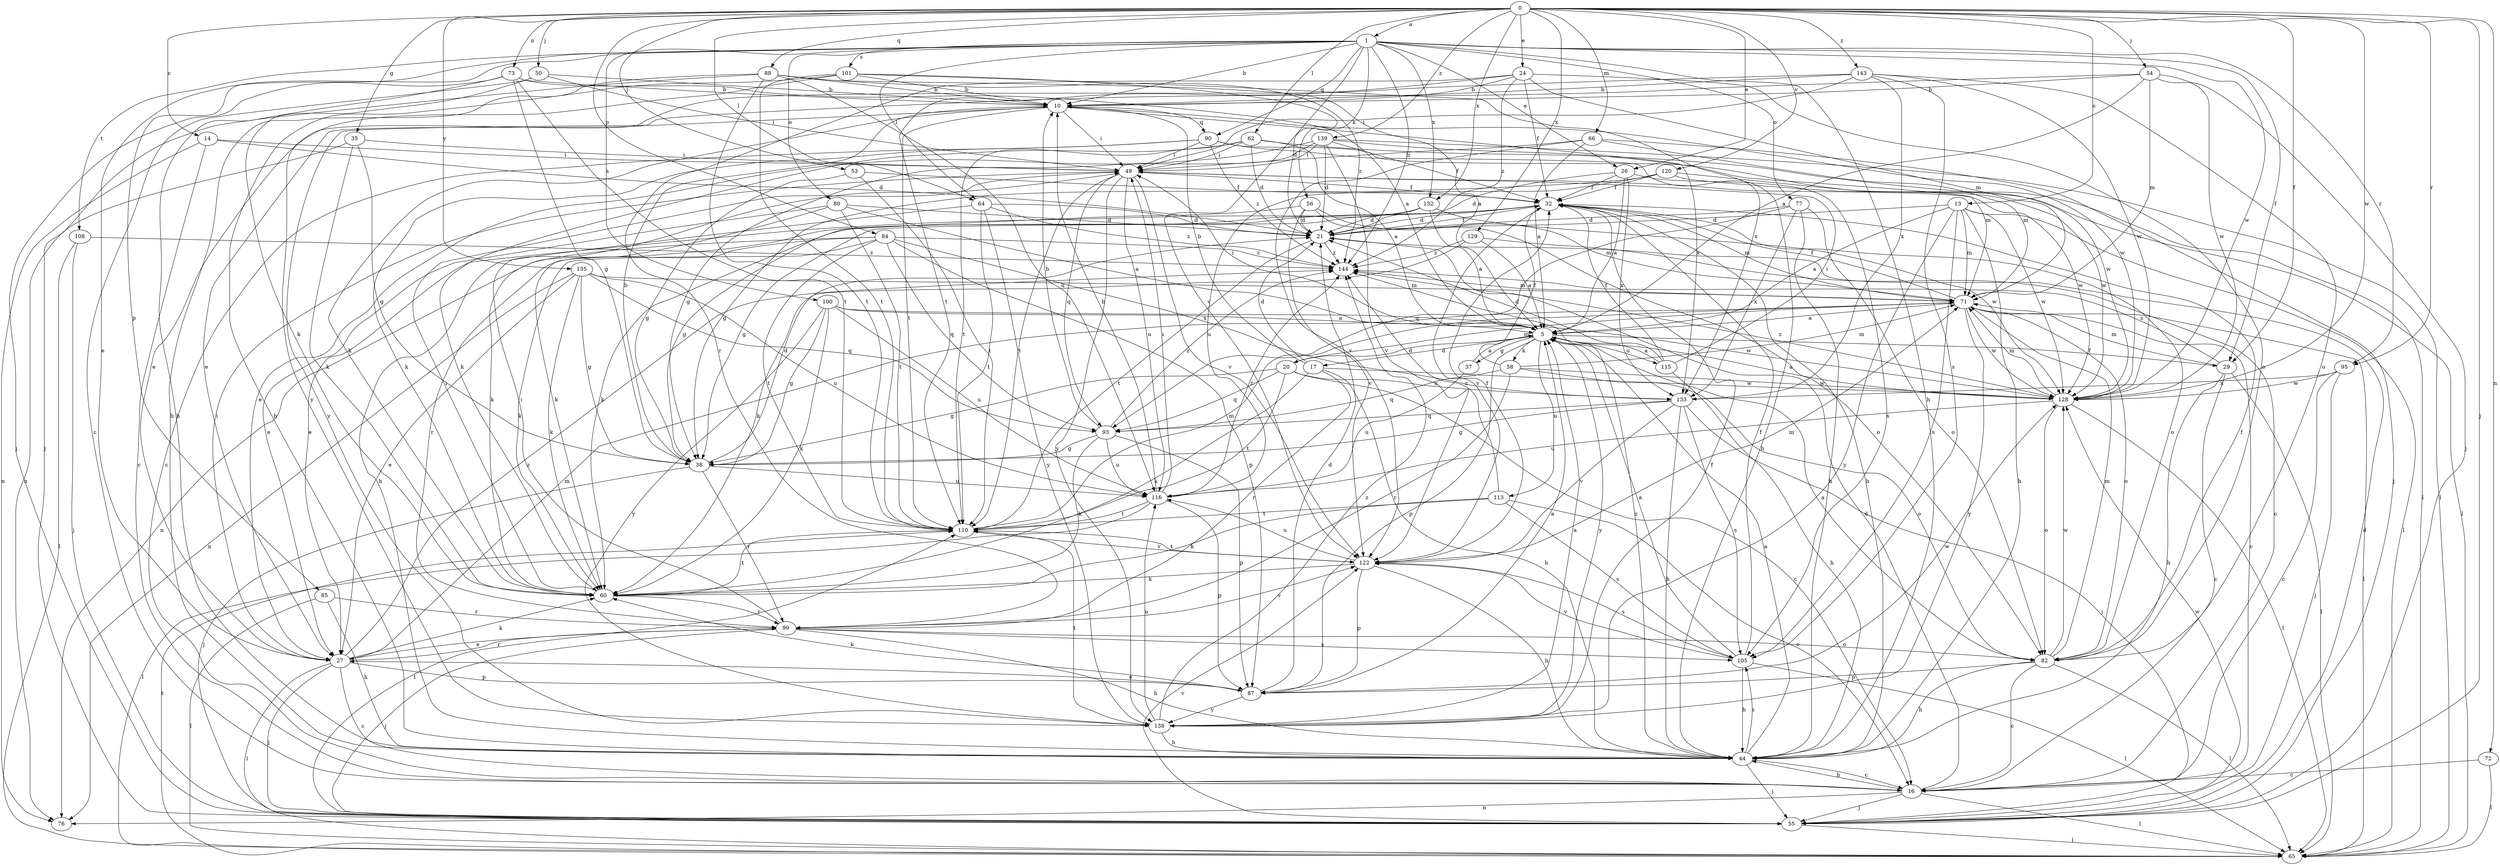strict digraph  {
0;
1;
5;
10;
13;
14;
16;
17;
20;
21;
24;
26;
27;
29;
32;
35;
37;
38;
44;
49;
50;
53;
54;
55;
56;
58;
60;
62;
64;
65;
66;
71;
72;
73;
76;
77;
80;
82;
84;
85;
87;
88;
90;
93;
95;
99;
100;
101;
105;
108;
110;
113;
115;
116;
120;
122;
128;
129;
132;
133;
135;
138;
139;
143;
144;
0 -> 1  [label=a];
0 -> 13  [label=c];
0 -> 14  [label=c];
0 -> 24  [label=e];
0 -> 26  [label=e];
0 -> 29  [label=f];
0 -> 35  [label=g];
0 -> 50  [label=j];
0 -> 53  [label=j];
0 -> 54  [label=j];
0 -> 55  [label=j];
0 -> 62  [label=l];
0 -> 64  [label=l];
0 -> 66  [label=m];
0 -> 72  [label=n];
0 -> 73  [label=n];
0 -> 84  [label=p];
0 -> 88  [label=q];
0 -> 95  [label=r];
0 -> 120  [label=v];
0 -> 128  [label=w];
0 -> 129  [label=x];
0 -> 132  [label=x];
0 -> 135  [label=y];
0 -> 139  [label=z];
0 -> 143  [label=z];
1 -> 10  [label=b];
1 -> 26  [label=e];
1 -> 27  [label=e];
1 -> 29  [label=f];
1 -> 44  [label=h];
1 -> 56  [label=k];
1 -> 64  [label=l];
1 -> 77  [label=o];
1 -> 80  [label=o];
1 -> 85  [label=p];
1 -> 90  [label=q];
1 -> 95  [label=r];
1 -> 100  [label=s];
1 -> 101  [label=s];
1 -> 108  [label=t];
1 -> 122  [label=v];
1 -> 128  [label=w];
1 -> 132  [label=x];
1 -> 144  [label=z];
5 -> 17  [label=d];
5 -> 20  [label=d];
5 -> 29  [label=f];
5 -> 37  [label=g];
5 -> 49  [label=i];
5 -> 58  [label=k];
5 -> 87  [label=p];
5 -> 113  [label=u];
5 -> 115  [label=u];
5 -> 138  [label=y];
10 -> 49  [label=i];
10 -> 60  [label=k];
10 -> 90  [label=q];
10 -> 110  [label=t];
10 -> 128  [label=w];
10 -> 133  [label=x];
10 -> 138  [label=y];
13 -> 5  [label=a];
13 -> 21  [label=d];
13 -> 44  [label=h];
13 -> 65  [label=l];
13 -> 71  [label=m];
13 -> 105  [label=s];
13 -> 128  [label=w];
13 -> 138  [label=y];
14 -> 16  [label=c];
14 -> 21  [label=d];
14 -> 49  [label=i];
14 -> 76  [label=n];
16 -> 21  [label=d];
16 -> 44  [label=h];
16 -> 55  [label=j];
16 -> 65  [label=l];
16 -> 76  [label=n];
17 -> 10  [label=b];
17 -> 21  [label=d];
17 -> 44  [label=h];
17 -> 60  [label=k];
17 -> 99  [label=r];
17 -> 128  [label=w];
20 -> 16  [label=c];
20 -> 38  [label=g];
20 -> 71  [label=m];
20 -> 93  [label=q];
20 -> 110  [label=t];
20 -> 133  [label=x];
21 -> 32  [label=f];
21 -> 110  [label=t];
21 -> 144  [label=z];
24 -> 10  [label=b];
24 -> 32  [label=f];
24 -> 71  [label=m];
24 -> 82  [label=o];
24 -> 99  [label=r];
24 -> 110  [label=t];
24 -> 144  [label=z];
26 -> 5  [label=a];
26 -> 21  [label=d];
26 -> 32  [label=f];
26 -> 105  [label=s];
26 -> 133  [label=x];
27 -> 16  [label=c];
27 -> 49  [label=i];
27 -> 55  [label=j];
27 -> 60  [label=k];
27 -> 65  [label=l];
27 -> 71  [label=m];
27 -> 87  [label=p];
27 -> 99  [label=r];
27 -> 144  [label=z];
29 -> 16  [label=c];
29 -> 44  [label=h];
29 -> 65  [label=l];
29 -> 71  [label=m];
29 -> 144  [label=z];
32 -> 21  [label=d];
32 -> 27  [label=e];
32 -> 38  [label=g];
32 -> 44  [label=h];
32 -> 60  [label=k];
32 -> 71  [label=m];
32 -> 82  [label=o];
32 -> 122  [label=v];
35 -> 38  [label=g];
35 -> 49  [label=i];
35 -> 60  [label=k];
35 -> 76  [label=n];
37 -> 5  [label=a];
37 -> 116  [label=u];
38 -> 10  [label=b];
38 -> 21  [label=d];
38 -> 55  [label=j];
38 -> 99  [label=r];
38 -> 116  [label=u];
44 -> 5  [label=a];
44 -> 16  [label=c];
44 -> 55  [label=j];
44 -> 105  [label=s];
44 -> 144  [label=z];
49 -> 32  [label=f];
49 -> 93  [label=q];
49 -> 110  [label=t];
49 -> 116  [label=u];
49 -> 122  [label=v];
49 -> 128  [label=w];
49 -> 138  [label=y];
50 -> 10  [label=b];
50 -> 16  [label=c];
50 -> 49  [label=i];
50 -> 60  [label=k];
53 -> 32  [label=f];
53 -> 38  [label=g];
53 -> 110  [label=t];
54 -> 5  [label=a];
54 -> 10  [label=b];
54 -> 27  [label=e];
54 -> 55  [label=j];
54 -> 71  [label=m];
54 -> 128  [label=w];
55 -> 21  [label=d];
55 -> 65  [label=l];
55 -> 110  [label=t];
55 -> 122  [label=v];
55 -> 128  [label=w];
56 -> 21  [label=d];
56 -> 38  [label=g];
56 -> 71  [label=m];
56 -> 82  [label=o];
56 -> 122  [label=v];
58 -> 32  [label=f];
58 -> 71  [label=m];
58 -> 82  [label=o];
58 -> 93  [label=q];
58 -> 99  [label=r];
58 -> 128  [label=w];
60 -> 49  [label=i];
60 -> 99  [label=r];
60 -> 110  [label=t];
62 -> 5  [label=a];
62 -> 21  [label=d];
62 -> 49  [label=i];
62 -> 60  [label=k];
62 -> 65  [label=l];
62 -> 110  [label=t];
64 -> 21  [label=d];
64 -> 44  [label=h];
64 -> 110  [label=t];
64 -> 138  [label=y];
64 -> 144  [label=z];
65 -> 110  [label=t];
66 -> 5  [label=a];
66 -> 49  [label=i];
66 -> 55  [label=j];
66 -> 71  [label=m];
66 -> 122  [label=v];
71 -> 5  [label=a];
71 -> 16  [label=c];
71 -> 32  [label=f];
71 -> 65  [label=l];
71 -> 82  [label=o];
71 -> 128  [label=w];
71 -> 138  [label=y];
72 -> 16  [label=c];
72 -> 65  [label=l];
73 -> 5  [label=a];
73 -> 10  [label=b];
73 -> 38  [label=g];
73 -> 44  [label=h];
73 -> 55  [label=j];
73 -> 110  [label=t];
77 -> 21  [label=d];
77 -> 44  [label=h];
77 -> 82  [label=o];
77 -> 93  [label=q];
77 -> 133  [label=x];
80 -> 5  [label=a];
80 -> 21  [label=d];
80 -> 27  [label=e];
80 -> 60  [label=k];
80 -> 110  [label=t];
82 -> 5  [label=a];
82 -> 16  [label=c];
82 -> 32  [label=f];
82 -> 44  [label=h];
82 -> 65  [label=l];
82 -> 71  [label=m];
82 -> 87  [label=p];
82 -> 128  [label=w];
84 -> 60  [label=k];
84 -> 76  [label=n];
84 -> 87  [label=p];
84 -> 93  [label=q];
84 -> 99  [label=r];
84 -> 110  [label=t];
84 -> 133  [label=x];
84 -> 144  [label=z];
85 -> 44  [label=h];
85 -> 65  [label=l];
85 -> 99  [label=r];
87 -> 5  [label=a];
87 -> 21  [label=d];
87 -> 27  [label=e];
87 -> 60  [label=k];
87 -> 128  [label=w];
87 -> 138  [label=y];
88 -> 5  [label=a];
88 -> 10  [label=b];
88 -> 44  [label=h];
88 -> 55  [label=j];
88 -> 110  [label=t];
88 -> 116  [label=u];
88 -> 144  [label=z];
90 -> 16  [label=c];
90 -> 44  [label=h];
90 -> 49  [label=i];
90 -> 60  [label=k];
90 -> 128  [label=w];
90 -> 144  [label=z];
93 -> 10  [label=b];
93 -> 38  [label=g];
93 -> 60  [label=k];
93 -> 87  [label=p];
93 -> 116  [label=u];
93 -> 144  [label=z];
95 -> 16  [label=c];
95 -> 55  [label=j];
95 -> 128  [label=w];
95 -> 133  [label=x];
99 -> 27  [label=e];
99 -> 44  [label=h];
99 -> 49  [label=i];
99 -> 55  [label=j];
99 -> 82  [label=o];
99 -> 105  [label=s];
99 -> 122  [label=v];
100 -> 5  [label=a];
100 -> 38  [label=g];
100 -> 60  [label=k];
100 -> 116  [label=u];
100 -> 128  [label=w];
100 -> 138  [label=y];
101 -> 10  [label=b];
101 -> 21  [label=d];
101 -> 44  [label=h];
101 -> 110  [label=t];
101 -> 133  [label=x];
101 -> 138  [label=y];
105 -> 5  [label=a];
105 -> 32  [label=f];
105 -> 44  [label=h];
105 -> 65  [label=l];
105 -> 122  [label=v];
108 -> 55  [label=j];
108 -> 65  [label=l];
108 -> 144  [label=z];
110 -> 71  [label=m];
110 -> 122  [label=v];
113 -> 16  [label=c];
113 -> 60  [label=k];
113 -> 105  [label=s];
113 -> 110  [label=t];
113 -> 144  [label=z];
115 -> 5  [label=a];
115 -> 21  [label=d];
115 -> 32  [label=f];
115 -> 44  [label=h];
115 -> 49  [label=i];
116 -> 10  [label=b];
116 -> 49  [label=i];
116 -> 65  [label=l];
116 -> 87  [label=p];
116 -> 110  [label=t];
116 -> 144  [label=z];
120 -> 32  [label=f];
120 -> 38  [label=g];
120 -> 65  [label=l];
120 -> 116  [label=u];
120 -> 128  [label=w];
122 -> 32  [label=f];
122 -> 44  [label=h];
122 -> 60  [label=k];
122 -> 71  [label=m];
122 -> 87  [label=p];
122 -> 105  [label=s];
122 -> 110  [label=t];
122 -> 116  [label=u];
128 -> 5  [label=a];
128 -> 65  [label=l];
128 -> 71  [label=m];
128 -> 82  [label=o];
128 -> 116  [label=u];
128 -> 144  [label=z];
129 -> 5  [label=a];
129 -> 16  [label=c];
129 -> 60  [label=k];
129 -> 144  [label=z];
132 -> 5  [label=a];
132 -> 21  [label=d];
132 -> 60  [label=k];
132 -> 128  [label=w];
133 -> 38  [label=g];
133 -> 44  [label=h];
133 -> 55  [label=j];
133 -> 93  [label=q];
133 -> 105  [label=s];
133 -> 122  [label=v];
135 -> 27  [label=e];
135 -> 38  [label=g];
135 -> 60  [label=k];
135 -> 71  [label=m];
135 -> 76  [label=n];
135 -> 93  [label=q];
135 -> 116  [label=u];
138 -> 5  [label=a];
138 -> 32  [label=f];
138 -> 44  [label=h];
138 -> 110  [label=t];
138 -> 116  [label=u];
138 -> 144  [label=z];
139 -> 21  [label=d];
139 -> 27  [label=e];
139 -> 32  [label=f];
139 -> 38  [label=g];
139 -> 49  [label=i];
139 -> 65  [label=l];
139 -> 71  [label=m];
139 -> 122  [label=v];
143 -> 10  [label=b];
143 -> 27  [label=e];
143 -> 49  [label=i];
143 -> 82  [label=o];
143 -> 105  [label=s];
143 -> 128  [label=w];
143 -> 133  [label=x];
144 -> 71  [label=m];
}
